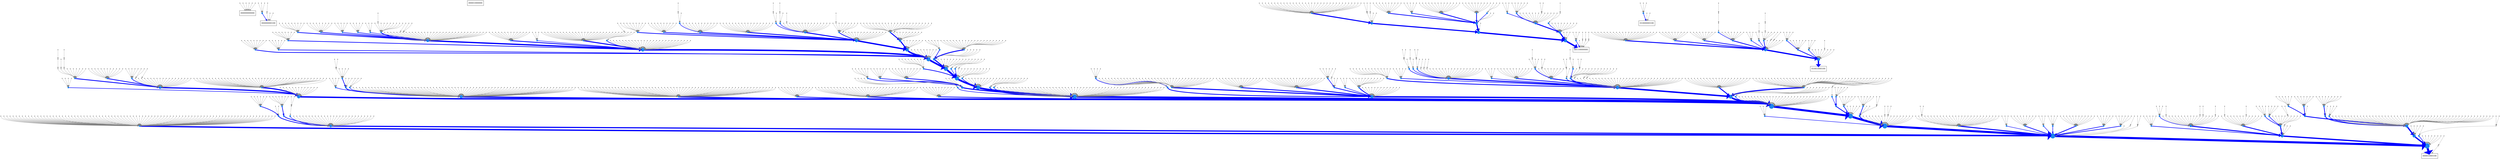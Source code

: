 digraph G {
layers="basins:edges:singles";
subgraph {
node[shape=box, style=unfilled, layer="basins"];
"00000000000" ;
node[shape=point, layer="edges", color=dodgerblue2, width=0.15, style=filled];
edge[color=blue];
node[layer="singles", color=gray25, width=0.05];
edge[color=gray50, len=1];
"00010000000" -> "00000000000";
"00010000100" -> "00000000000";
"00010100000" -> "00000000000";
"00011000000" -> "00000000000";
"00011000100" -> "00000000000";
"00011100000" -> "00000000000";
}
subgraph {
node[shape=box, style=unfilled, layer="basins"];
"00000000100" ;
node[shape=point, layer="edges", color=dodgerblue2, width=0.15, style=filled];
edge[color=blue];
"00000000100" [width=0.146482];
"00000100100" -> "00000000100" [penwidth=2.77259];
node[layer="singles", color=gray25, width=0.05];
edge[color=gray50, len=1];
"00000100000" -> "00000000100";
"00010010000" -> "00000100000";
"00010010100" -> "00000100100";
"00010100100" -> "00000000100";
"00010110000" -> "00000100100";
"00010110100" -> "00000100100";
"00011100100" -> "00000000100";
}
subgraph {
node[shape=box, style=unfilled, layer="basins"];
"00001000000" ;
node[shape=point, layer="edges", color=dodgerblue2, width=0.15, style=filled];
edge[color=blue];
node[layer="singles", color=gray25, width=0.05];
edge[color=gray50, len=1];
}
subgraph {
node[shape=box, style=unfilled, layer="basins"];
"00001000100" ;
node[shape=point, layer="edges", color=dodgerblue2, width=0.15, style=filled];
edge[color=blue];
"00000110010" [width=0.153506];
"00000000001" -> "00000110010" [penwidth=3.89182];
"00000111011" [width=0.320268];
"00000001001" -> "00000111011" [penwidth=3.21888];
"00000011011" [width=0.303592];
"00000001011" -> "00000011011" [penwidth=3.21888];
"00001110100" [width=0.490928];
"00000010001" -> "00001110100" [penwidth=9.02172];
"00000110011" [width=0.477286];
"00000010011" -> "00000110011" [penwidth=8.37931];
"00001110100" [width=0.490928];
"00000010101" -> "00001110100" [penwidth=7.86365];
"00000110101" [width=0.480425];
"00000010111" -> "00000110101" [penwidth=2.77259];
"00000110011" [width=0.477286];
"00000011001" -> "00000110011" [penwidth=5.1299];
"00000110011" [width=0.477286];
"00000011011" -> "00000110011" [penwidth=9.10775];
"00000110110" [width=0.146482];
"00000100001" -> "00000110110" [penwidth=4.15888];
"00000110100" [width=0.290447];
"00000100101" -> "00000110100" [penwidth=3.58352];
"00001100100" [width=0.498242];
"00000110000" -> "00001100100" [penwidth=9.04358];
"00001110100" [width=0.490928];
"00000110001" -> "00001110100" [penwidth=6.86797];
"00000010101" [width=0.262122];
"00000110010" -> "00000010101" [penwidth=4.60517];
"00000110111" [width=0.478519];
"00000110011" -> "00000110111" [penwidth=14.3186];
"00001100100" [width=0.498242];
"00000110100" -> "00001100100" [penwidth=8.71342];
"00001110100" [width=0.490928];
"00000110101" -> "00001110100" [penwidth=14.4128];
"00000010101" [width=0.262122];
"00000110110" -> "00000010101" [penwidth=4.39445];
"00000110101" [width=0.480425];
"00000110111" -> "00000110101" [penwidth=14.3556];
"00000110011" [width=0.477286];
"00000111011" -> "00000110011" [penwidth=9.60804];
"00001110100" [width=0.490928];
"00001010001" -> "00001110100" [penwidth=2.77259];
"00001110100" [width=0.490928];
"00001010101" -> "00001110100" [penwidth=4.60517];
"00001000100" [width=0.498356];
"00001100100" -> "00001000100" [penwidth=14.9473];
"00001110100" [width=0.490928];
"00001100101" -> "00001110100" [penwidth=2.77259];
"00001100100" [width=0.498242];
"00001110000" -> "00001100100" [penwidth=3.21888];
"00001110100" [width=0.490928];
"00001110001" -> "00001110100" [penwidth=3.21888];
"00001100100" [width=0.498242];
"00001110100" -> "00001100100" [penwidth=14.7278];
"00001110100" [width=0.490928];
"00001110101" -> "00001110100" [penwidth=5.1299];
"00000110000" [width=0.301453];
"00010010001" -> "00000110000" [penwidth=8.93182];
"00000110011" [width=0.477286];
"00010010011" -> "00000110011" [penwidth=7.1107];
"00000110100" [width=0.290447];
"00010010101" -> "00000110100" [penwidth=6.66441];
"00000110011" [width=0.477286];
"00010011001" -> "00000110011" [penwidth=5.1299];
"00000110011" [width=0.477286];
"00010011011" -> "00000110011" [penwidth=12.6162];
"00000110100" [width=0.290447];
"00010110001" -> "00000110100" [penwidth=5.66643];
"00000110011" [width=0.477286];
"00010110011" -> "00000110011" [penwidth=9.65663];
"00000110100" [width=0.290447];
"00010110101" -> "00000110100" [penwidth=6.08904];
"00000110101" [width=0.480425];
"00010110111" -> "00000110101" [penwidth=5.1299];
"00000110011" [width=0.477286];
"00010111011" -> "00000110011" [penwidth=10.9021];
"00001110100" [width=0.490928];
"00011010101" -> "00001110100" [penwidth=3.89182];
"00001110100" [width=0.490928];
"00011110101" -> "00001110100" [penwidth=3.89182];
"00110110010" [width=0.188881];
"00110000001" -> "00110110010" [penwidth=3.89182];
"00110111011" [width=0.170997];
"00110001001" -> "00110111011" [penwidth=3.21888];
"00010011011" [width=0.42054];
"00110001011" -> "00010011011" [penwidth=3.21888];
"00010110011" [width=0.321888];
"00110010011" -> "00010110011" [penwidth=6.93147];
"00010110011" [width=0.321888];
"00110011011" -> "00010110011" [penwidth=5.66643];
"00110110010" [width=0.188881];
"00110100001" -> "00110110010" [penwidth=4.15888];
"00010010001" [width=0.297727];
"00110110010" -> "00010010001" [penwidth=5.66643];
"00010110011" [width=0.321888];
"00110110011" -> "00010110011" [penwidth=6.08904];
"00010110101" [width=0.202968];
"00110110111" -> "00010110101" [penwidth=3.21888];
"00010110011" [width=0.321888];
"00110111011" -> "00010110011" [penwidth=5.1299];
"01000001011" [width=0.16566];
"01000001000" -> "01000001011" [penwidth=4.15888];
"01000111011" [width=0.270696];
"01000001001" -> "01000111011" [penwidth=5.54518];
"00000011011" [width=0.303592];
"01000001011" -> "00000011011" [penwidth=4.96981];
"00000110011" [width=0.477286];
"01000010011" -> "00000110011" [penwidth=2.77259];
"01000111011" [width=0.270696];
"01000011001" -> "01000111011" [penwidth=5.1299];
"00000111011" [width=0.320268];
"01000011011" -> "00000111011" [penwidth=7.61332];
"01000111011" [width=0.270696];
"01000101001" -> "01000111011" [penwidth=3.58352];
"01000111111" [width=0.15986];
"01000101101" -> "01000111111" [penwidth=2.77259];
"00000110111" [width=0.478519];
"01000110011" -> "00000110111" [penwidth=3.89182];
"01000111111" [width=0.15986];
"01000111001" -> "01000111111" [penwidth=3.58352];
"00000011011" [width=0.303592];
"01000111010" -> "00000011011" [penwidth=2.77259];
"00000111011" [width=0.320268];
"01000111011" -> "00000111011" [penwidth=8.12089];
"00000010101" [width=0.262122];
"01000111110" -> "00000010101" [penwidth=2.77259];
"00000110111" [width=0.478519];
"01000111111" -> "00000110111" [penwidth=4.79579];
"01110001000" [width=0.403942];
"01100000000" -> "01110001000" [penwidth=4.60517];
"01110111010" [width=0.226746];
"01100000001" -> "01110111010" [penwidth=3.89182];
"01110000100" [width=0.391849];
"01100000100" -> "01110000100" [penwidth=4.60517];
"01110001011" [width=0.406538];
"01100001000" -> "01110001011" [penwidth=3.58352];
"01110111011" [width=0.337927];
"01100001001" -> "01110111011" [penwidth=5.4161];
"00010011011" [width=0.42054];
"01100001011" -> "00010011011" [penwidth=4.39445];
"01110111110" [width=0.16566];
"01100100001" -> "01110111110" [penwidth=4.60517];
"01110000100" [width=0.391849];
"01100100100" -> "01110000100" [penwidth=3.89182];
"01110110100" [width=0.313365];
"01100100101" -> "01110110100" [penwidth=4.60517];
"01110111011" [width=0.337927];
"01100101001" -> "01110111011" [penwidth=3.58352];
"01111100100" [width=0.344699];
"01100110000" -> "01111100100" [penwidth=4.39445];
"01111110100" [width=0.296956];
"01100110001" -> "01111110100" [penwidth=4.60517];
"00010010101" [width=0.222147];
"01100110010" -> "00010010101" [penwidth=2.77259];
"00010110111" [width=0.170997];
"01100110011" -> "00010110111" [penwidth=3.89182];
"01111100100" [width=0.344699];
"01100110100" -> "01111100100" [penwidth=5.4161];
"01111110100" [width=0.296956];
"01100110101" -> "01111110100" [penwidth=4.60517];
"01110111111" [width=0.15986];
"01100111001" -> "01110111111" [penwidth=3.58352];
"00010011011" [width=0.42054];
"01100111010" -> "00010011011" [penwidth=2.77259];
"00010111011" [width=0.363403];
"01100111011" -> "00010111011" [penwidth=6.27099];
"01111000100" [width=0.237023];
"01101000100" -> "01111000100" [penwidth=3.58352];
"01111000100" [width=0.237023];
"01101100100" -> "01111000100" [penwidth=6.27099];
"01111110100" [width=0.296956];
"01101100101" -> "01111110100" [penwidth=3.58352];
"01111100100" [width=0.344699];
"01101110000" -> "01111100100" [penwidth=2.77259];
"01111100100" [width=0.344699];
"01101110100" -> "01111100100" [penwidth=6.66441];
"01111110100" [width=0.296956];
"01101110101" -> "01111110100" [penwidth=3.58352];
"01110001000" [width=0.403942];
"01110000000" -> "01110001000" [penwidth=11.9929];
"01110111010" [width=0.226746];
"01110000001" -> "01110111010" [penwidth=3.89182];
"01110000000" [width=0.399763];
"01110000100" -> "01110000000" [penwidth=11.7555];
"01110001011" [width=0.406538];
"01110001000" -> "01110001011" [penwidth=12.1182];
"01110111011" [width=0.337927];
"01110001001" -> "01110111011" [penwidth=7.32712];
"00010011011" [width=0.42054];
"01110001011" -> "00010011011" [penwidth=12.1961];
"01110001001" [width=0.244237];
"01110001100" -> "01110001001" [penwidth=3.21888];
"01110111011" [width=0.337927];
"01110001101" -> "01110111011" [penwidth=3.21888];
"01110110000" [width=0.238901];
"01110010001" -> "01110110000" [penwidth=6.27099];
"00010110011" [width=0.321888];
"01110010011" -> "00010110011" [penwidth=2.77259];
"01110110100" [width=0.313365];
"01110010101" -> "01110110100" [penwidth=4.79579];
"01110111011" [width=0.337927];
"01110011001" -> "01110111011" [penwidth=5.1299];
"00010111011" [width=0.363403];
"01110011011" -> "00010111011" [penwidth=7.61332];
"01110001000" [width=0.403942];
"01110100000" -> "01110001000" [penwidth=2.77259];
"01110111010" [width=0.226746];
"01110100001" -> "01110111010" [penwidth=4.96981];
"01110000100" [width=0.391849];
"01110100100" -> "01110000100" [penwidth=10.0739];
"01110110100" [width=0.313365];
"01110100101" -> "01110110100" [penwidth=5.66643];
"01110111011" [width=0.337927];
"01110101001" -> "01110111011" [penwidth=5.78074];
"01110111011" [width=0.337927];
"01110101101" -> "01110111011" [penwidth=3.21888];
"01110100100" [width=0.335797];
"01110110000" -> "01110100100" [penwidth=7.16704];
"01110110100" [width=0.313365];
"01110110001" -> "01110110100" [penwidth=5.88888];
"00010010001" [width=0.297727];
"01110110010" -> "00010010001" [penwidth=2.77259];
"00010110011" [width=0.321888];
"01110110011" -> "00010110011" [penwidth=5.1299];
"01110100100" [width=0.335797];
"01110110100" -> "01110100100" [penwidth=9.40096];
"01110110100" [width=0.313365];
"01110110101" -> "01110110100" [penwidth=6.51619];
"00010110101" [width=0.202968];
"01110110111" -> "00010110101" [penwidth=3.21888];
"01110101001" [width=0.192691];
"01110111000" -> "01110101001" [penwidth=3.58352];
"01110111011" [width=0.337927];
"01110111001" -> "01110111011" [penwidth=5.54518];
"00010011011" [width=0.42054];
"01110111010" -> "00010011011" [penwidth=6.80239];
"00010111011" [width=0.363403];
"01110111011" -> "00010111011" [penwidth=10.1378];
"01110110101" [width=0.217206];
"01110111101" -> "01110110101" [penwidth=2.77259];
"00010010001" [width=0.297727];
"01110111110" -> "00010010001" [penwidth=4.96981];
"00010110011" [width=0.321888];
"01110111111" -> "00010110011" [penwidth=4.79579];
"01110000000" [width=0.399763];
"01111000100" -> "01110000000" [penwidth=7.1107];
"01110001001" [width=0.244237];
"01111001000" -> "01110001001" [penwidth=2.77259];
"01110001001" [width=0.244237];
"01111001100" -> "01110001001" [penwidth=3.21888];
"01111110100" [width=0.296956];
"01111010101" -> "01111110100" [penwidth=2.77259];
"01110001000" [width=0.403942];
"01111100000" -> "01110001000" [penwidth=2.77259];
"01110000100" [width=0.391849];
"01111100100" -> "01110000100" [penwidth=10.341];
"01110110100" [width=0.313365];
"01111100101" -> "01110110100" [penwidth=4.39445];
"01110111001" [width=0.184839];
"01111101101" -> "01110111001" [penwidth=2.77259];
"01111100100" [width=0.344699];
"01111110000" -> "01111100100" [penwidth=3.58352];
"01111100100" [width=0.344699];
"01111110100" -> "01111100100" [penwidth=8.90869];
"01111110100" [width=0.296956];
"01111110101" -> "01111110100" [penwidth=4.96981];
"01110100101" [width=0.188881];
"01111111100" -> "01110100101" [penwidth=2.77259];
"01110110101" [width=0.217206];
"01111111101" -> "01110110101" [penwidth=2.77259];
node[layer="singles", color=gray25, width=0.05];
edge[color=gray50, len=1];
"00000000010" -> "00000010011";
"00000000011" -> "00000010011";
"00000000101" -> "00000110100";
"00000000110" -> "00000010001";
"00000000111" -> "00000010011";
"00000001000" -> "00000001011";
"00000001010" -> "00000011011";
"00000001100" -> "00000000001";
"00000001101" -> "00000110011";
"00000001110" -> "00000010011";
"00000001111" -> "00000010011";
"00000010000" -> "00001100100";
"00000010010" -> "00000010001";
"00000010100" -> "00001100100";
"00000010110" -> "00000010101";
"00000011000" -> "00000100001";
"00000011010" -> "00000010011";
"00000011100" -> "00000100101";
"00000011101" -> "00000110101";
"00000011110" -> "00000010001";
"00000011111" -> "00000110011";
"00000100010" -> "00000010011";
"00000100011" -> "00000010011";
"00000100110" -> "00000010101";
"00000100111" -> "00000010111";
"00000101000" -> "00000001011";
"00000101001" -> "00000111011";
"00000101010" -> "00000011011";
"00000101011" -> "00000011011";
"00000101100" -> "00000000101";
"00000101101" -> "00000110111";
"00000101110" -> "00000010011";
"00000101111" -> "00000010011";
"00000111000" -> "00000100101";
"00000111001" -> "00000110111";
"00000111010" -> "00000010011";
"00000111100" -> "00000100101";
"00000111101" -> "00000110101";
"00000111110" -> "00000010101";
"00000111111" -> "00000110111";
"00001000001" -> "00001110000";
"00001000010" -> "00000010001";
"00001000011" -> "00000010011";
"00001000101" -> "00001110100";
"00001000110" -> "00000010001";
"00001000111" -> "00000010001";
"00001001000" -> "00000001001";
"00001001001" -> "00000111011";
"00001001010" -> "00000011011";
"00001001011" -> "00000011011";
"00001001100" -> "00000000001";
"00001001101" -> "00000110001";
"00001001110" -> "00000010001";
"00001001111" -> "00000010011";
"00001010000" -> "00001100100";
"00001010010" -> "00001010001";
"00001010011" -> "00001110001";
"00001010100" -> "00001100100";
"00001010110" -> "00001010101";
"00001010111" -> "00001110101";
"00001011000" -> "00001100001";
"00001011001" -> "00001110001";
"00001011010" -> "00000010001";
"00001011011" -> "00000110011";
"00001011100" -> "00001100101";
"00001011101" -> "00001110101";
"00001011110" -> "00000010001";
"00001011111" -> "00000110001";
"00001100000" -> "00001000100";
"00001100001" -> "00001110100";
"00001100010" -> "00000010001";
"00001100011" -> "00000010011";
"00001100110" -> "00000010101";
"00001100111" -> "00000010101";
"00001101000" -> "00000001001";
"00001101001" -> "00000111011";
"00001101010" -> "00000011011";
"00001101011" -> "00000011011";
"00001101100" -> "00000000101";
"00001101101" -> "00000110101";
"00001101110" -> "00000010001";
"00001101111" -> "00000010011";
"00001110010" -> "00001010101";
"00001110011" -> "00001110101";
"00001110110" -> "00001010101";
"00001110111" -> "00001110101";
"00001111000" -> "00001100101";
"00001111001" -> "00001110101";
"00001111010" -> "00000010001";
"00001111011" -> "00000110011";
"00001111100" -> "00001100101";
"00001111101" -> "00001110101";
"00001111110" -> "00000010101";
"00001111111" -> "00000110101";
"00010000001" -> "00000110010";
"00010000010" -> "00000010011";
"00010000011" -> "00000010011";
"00010000101" -> "00000110000";
"00010000110" -> "00000010001";
"00010000111" -> "00000010011";
"00010001000" -> "00000001011";
"00010001001" -> "00000111011";
"00010001010" -> "00000011011";
"00010001011" -> "00000011011";
"00010001100" -> "00000000001";
"00010001101" -> "00000110011";
"00010001110" -> "00000010011";
"00010001111" -> "00000010011";
"00010010010" -> "00000010001";
"00010010110" -> "00000010001";
"00010010111" -> "00000110001";
"00010011000" -> "00000100001";
"00010011010" -> "00000010011";
"00010011100" -> "00000100001";
"00010011101" -> "00000110001";
"00010011110" -> "00000010001";
"00010011111" -> "00000110011";
"00010100001" -> "00000110010";
"00010100010" -> "00000010011";
"00010100011" -> "00000010011";
"00010100101" -> "00000110100";
"00010100110" -> "00000010001";
"00010100111" -> "00000010011";
"00010101000" -> "00000001011";
"00010101001" -> "00000111011";
"00010101010" -> "00000011011";
"00010101011" -> "00000011011";
"00010101100" -> "00000000001";
"00010101101" -> "00000110011";
"00010101110" -> "00000010011";
"00010101111" -> "00000010011";
"00010110010" -> "00000010001";
"00010110110" -> "00000010101";
"00010111000" -> "00000100001";
"00010111001" -> "00000110011";
"00010111010" -> "00000010011";
"00010111100" -> "00000100101";
"00010111101" -> "00000110101";
"00010111110" -> "00000010001";
"00010111111" -> "00000110011";
"00011000001" -> "00000110000";
"00011000010" -> "00000010001";
"00011000011" -> "00000010011";
"00011000101" -> "00000110000";
"00011000110" -> "00000010001";
"00011000111" -> "00000010001";
"00011001000" -> "00000001001";
"00011001001" -> "00000111011";
"00011001010" -> "00000011011";
"00011001011" -> "00000011011";
"00011001100" -> "00000000001";
"00011001101" -> "00000110001";
"00011001110" -> "00000010001";
"00011001111" -> "00000010011";
"00011010000" -> "00001100000";
"00011010001" -> "00001110000";
"00011010010" -> "00000010001";
"00011010011" -> "00000110001";
"00011010100" -> "00001100100";
"00011010110" -> "00000010001";
"00011010111" -> "00000110001";
"00011011000" -> "00000100001";
"00011011001" -> "00000110001";
"00011011010" -> "00000010001";
"00011011011" -> "00000110011";
"00011011100" -> "00000100001";
"00011011101" -> "00000110001";
"00011011110" -> "00000010001";
"00011011111" -> "00000110001";
"00011100001" -> "00000110000";
"00011100010" -> "00000010001";
"00011100011" -> "00000010011";
"00011100101" -> "00000110100";
"00011100110" -> "00000010001";
"00011100111" -> "00000010001";
"00011101000" -> "00000001001";
"00011101001" -> "00000111011";
"00011101010" -> "00000011011";
"00011101011" -> "00000011011";
"00011101100" -> "00000000001";
"00011101101" -> "00000110001";
"00011101110" -> "00000010001";
"00011101111" -> "00000010011";
"00011110000" -> "00001100100";
"00011110001" -> "00001110100";
"00011110010" -> "00000010001";
"00011110011" -> "00000110001";
"00011110100" -> "00001100100";
"00011110110" -> "00000010101";
"00011110111" -> "00000110101";
"00011111000" -> "00000100001";
"00011111001" -> "00000110001";
"00011111010" -> "00000010001";
"00011111011" -> "00000110011";
"00011111100" -> "00000100101";
"00011111101" -> "00000110101";
"00011111110" -> "00000010001";
"00011111111" -> "00000110001";
"00100000001" -> "00110110010";
"00100000010" -> "00010010011";
"00100000011" -> "00010010011";
"00100000110" -> "00010010001";
"00100000111" -> "00010010011";
"00100001000" -> "00110001011";
"00100001001" -> "00110111011";
"00100001010" -> "00010011011";
"00100001011" -> "00010011011";
"00100001100" -> "00110000001";
"00100001101" -> "00110110011";
"00100001110" -> "00010010011";
"00100001111" -> "00010010011";
"00100010010" -> "00010010001";
"00100010011" -> "00010110011";
"00100010110" -> "00010010101";
"00100010111" -> "00010110101";
"00100011000" -> "00110100001";
"00100011001" -> "00110110011";
"00100011010" -> "00010010011";
"00100011011" -> "00010110011";
"00100011110" -> "00010010001";
"00100011111" -> "00010110011";
"00100100001" -> "00110110110";
"00100100010" -> "00010010011";
"00100100011" -> "00010010011";
"00100100110" -> "00010010101";
"00100100111" -> "00010010111";
"00100101000" -> "00110001011";
"00100101001" -> "00110111011";
"00100101010" -> "00010011011";
"00100101011" -> "00010011011";
"00100101101" -> "00110110111";
"00100101110" -> "00010010011";
"00100101111" -> "00010010011";
"00100110010" -> "00010010101";
"00100110011" -> "00010110111";
"00100110110" -> "00010010101";
"00100110111" -> "00010110101";
"00100111001" -> "00110110111";
"00100111010" -> "00010010011";
"00100111011" -> "00010110011";
"00100111110" -> "00010010101";
"00100111111" -> "00010110111";
"00101000010" -> "00010010001";
"00101000011" -> "00010010011";
"00101000110" -> "00010010001";
"00101000111" -> "00010010001";
"00101001000" -> "00110001001";
"00101001001" -> "00110111011";
"00101001010" -> "00010011011";
"00101001011" -> "00010011011";
"00101001100" -> "00110000001";
"00101001110" -> "00010010001";
"00101001111" -> "00010010011";
"00101010010" -> "00011010001";
"00101010011" -> "00011110001";
"00101010110" -> "00011010101";
"00101010111" -> "00011110101";
"00101011010" -> "00010010001";
"00101011011" -> "00010110011";
"00101011110" -> "00010010001";
"00101011111" -> "00010110001";
"00101100010" -> "00010010001";
"00101100011" -> "00010010011";
"00101100110" -> "00010010101";
"00101100111" -> "00010010101";
"00101101000" -> "00110001001";
"00101101001" -> "00110111011";
"00101101010" -> "00010011011";
"00101101011" -> "00010011011";
"00101101110" -> "00010010001";
"00101101111" -> "00010010011";
"00101110010" -> "00011010101";
"00101110011" -> "00011110101";
"00101110110" -> "00011010101";
"00101110111" -> "00011110101";
"00101111010" -> "00010010001";
"00101111011" -> "00010110011";
"00101111110" -> "00010010101";
"00101111111" -> "00010110101";
"00110000010" -> "00010010011";
"00110000011" -> "00010010011";
"00110000110" -> "00010010001";
"00110000111" -> "00010010011";
"00110001000" -> "00110001011";
"00110001010" -> "00010011011";
"00110001100" -> "00110000001";
"00110001101" -> "00110110011";
"00110001110" -> "00010010011";
"00110001111" -> "00010010011";
"00110010010" -> "00010010001";
"00110010110" -> "00010010001";
"00110010111" -> "00010110001";
"00110011000" -> "00110100001";
"00110011001" -> "00110110011";
"00110011010" -> "00010010011";
"00110011100" -> "00110100001";
"00110011110" -> "00010010001";
"00110011111" -> "00010110011";
"00110100010" -> "00010010011";
"00110100011" -> "00010010011";
"00110100110" -> "00010010001";
"00110100111" -> "00010010011";
"00110101000" -> "00110001011";
"00110101001" -> "00110111011";
"00110101010" -> "00010011011";
"00110101011" -> "00010011011";
"00110101100" -> "00110000001";
"00110101101" -> "00110110011";
"00110101110" -> "00010010011";
"00110101111" -> "00010010011";
"00110110110" -> "00010010101";
"00110111000" -> "00110100001";
"00110111001" -> "00110110011";
"00110111010" -> "00010010011";
"00110111110" -> "00010010001";
"00110111111" -> "00010110011";
"00111000010" -> "00010010001";
"00111000011" -> "00010010011";
"00111000110" -> "00010010001";
"00111000111" -> "00010010001";
"00111001000" -> "00110001001";
"00111001001" -> "00110111011";
"00111001010" -> "00010011011";
"00111001011" -> "00010011011";
"00111001100" -> "00110000001";
"00111001110" -> "00010010001";
"00111001111" -> "00010010011";
"00111010010" -> "00010010001";
"00111010011" -> "00010110001";
"00111010110" -> "00010010001";
"00111010111" -> "00010110001";
"00111011000" -> "00110100001";
"00111011010" -> "00010010001";
"00111011011" -> "00010110011";
"00111011100" -> "00110100001";
"00111011110" -> "00010010001";
"00111011111" -> "00010110001";
"00111100010" -> "00010010001";
"00111100011" -> "00010010011";
"00111100110" -> "00010010001";
"00111100111" -> "00010010001";
"00111101000" -> "00110001001";
"00111101001" -> "00110111011";
"00111101010" -> "00010011011";
"00111101011" -> "00010011011";
"00111101100" -> "00110000001";
"00111101110" -> "00010010001";
"00111101111" -> "00010010011";
"00111110010" -> "00010010001";
"00111110011" -> "00010110001";
"00111110110" -> "00010010101";
"00111110111" -> "00010110101";
"00111111000" -> "00110100001";
"00111111010" -> "00010010001";
"00111111011" -> "00010110011";
"00111111110" -> "00010010001";
"00111111111" -> "00010110001";
"01000000000" -> "01000001000";
"01000000001" -> "01000111010";
"01000000010" -> "00000011011";
"01000000011" -> "00000011011";
"01000000110" -> "00000010001";
"01000000111" -> "00000010011";
"01000001010" -> "00000011011";
"01000001100" -> "01000001001";
"01000001101" -> "01000111011";
"01000001110" -> "00000011011";
"01000001111" -> "00000011011";
"01000010010" -> "00000010001";
"01000010110" -> "00000010101";
"01000010111" -> "00000110101";
"01000011000" -> "01000101001";
"01000011010" -> "00000011011";
"01000011110" -> "00000010001";
"01000011111" -> "00000110011";
"01000100000" -> "01000001100";
"01000100001" -> "01000111110";
"01000100010" -> "00000011011";
"01000100011" -> "00000011011";
"01000100110" -> "00000010101";
"01000100111" -> "00000010111";
"01000101000" -> "01000001011";
"01000101010" -> "00000011011";
"01000101011" -> "00000011011";
"01000101100" -> "01000001101";
"01000101110" -> "00000011011";
"01000101111" -> "00000011011";
"01000110010" -> "00000010101";
"01000110110" -> "00000010101";
"01000110111" -> "00000110101";
"01000111000" -> "01000101101";
"01001000000" -> "01001001000";
"01001000010" -> "00000011001";
"01001000011" -> "00000011011";
"01001000110" -> "00000010001";
"01001000111" -> "00000010001";
"01001001000" -> "01000001001";
"01001001001" -> "01000111011";
"01001001010" -> "00000011011";
"01001001011" -> "00000011011";
"01001001100" -> "01000001001";
"01001001101" -> "01000111001";
"01001001110" -> "00000011001";
"01001001111" -> "00000011011";
"01001010010" -> "00001010001";
"01001010011" -> "00001110001";
"01001010110" -> "00001010101";
"01001010111" -> "00001110101";
"01001011000" -> "01001101001";
"01001011010" -> "00000011001";
"01001011011" -> "00000111011";
"01001011110" -> "00000010001";
"01001011111" -> "00000110001";
"01001100000" -> "01001001100";
"01001100010" -> "00000011001";
"01001100011" -> "00000011011";
"01001100110" -> "00000010101";
"01001100111" -> "00000010101";
"01001101000" -> "01000001001";
"01001101001" -> "01000111011";
"01001101010" -> "00000011011";
"01001101011" -> "00000011011";
"01001101100" -> "01000001101";
"01001101110" -> "00000011001";
"01001101111" -> "00000011011";
"01001110010" -> "00001010101";
"01001110011" -> "00001110101";
"01001110110" -> "00001010101";
"01001110111" -> "00001110101";
"01001111010" -> "00000011001";
"01001111011" -> "00000111011";
"01001111110" -> "00000010101";
"01001111111" -> "00000110101";
"01010000000" -> "01000001000";
"01010000001" -> "01000111010";
"01010000010" -> "00000011011";
"01010000011" -> "00000011011";
"01010000100" -> "01000000000";
"01010000110" -> "00000010001";
"01010000111" -> "00000010011";
"01010001000" -> "01000001011";
"01010001001" -> "01000111011";
"01010001010" -> "00000011011";
"01010001011" -> "00000011011";
"01010001100" -> "01000001001";
"01010001101" -> "01000111011";
"01010001110" -> "00000011011";
"01010001111" -> "00000011011";
"01010010000" -> "01000100000";
"01010010010" -> "00000010001";
"01010010011" -> "00000110011";
"01010010110" -> "00000010001";
"01010010111" -> "00000110001";
"01010011000" -> "01000101001";
"01010011001" -> "01000111011";
"01010011010" -> "00000011011";
"01010011011" -> "00000111011";
"01010011100" -> "01000100001";
"01010011110" -> "00000010001";
"01010011111" -> "00000110011";
"01010100000" -> "01000001000";
"01010100001" -> "01000111010";
"01010100010" -> "00000011011";
"01010100011" -> "00000011011";
"01010100110" -> "00000010001";
"01010100111" -> "00000010011";
"01010101000" -> "01000001011";
"01010101001" -> "01000111011";
"01010101010" -> "00000011011";
"01010101011" -> "00000011011";
"01010101100" -> "01000001001";
"01010101101" -> "01000111011";
"01010101110" -> "00000011011";
"01010101111" -> "00000011011";
"01010110010" -> "00000010001";
"01010110011" -> "00000110011";
"01010110110" -> "00000010101";
"01010110111" -> "00000110101";
"01010111000" -> "01000101001";
"01010111001" -> "01000111011";
"01010111010" -> "00000011011";
"01010111011" -> "00000111011";
"01010111110" -> "00000010001";
"01010111111" -> "00000110011";
"01011000000" -> "01000001000";
"01011000001" -> "01000111000";
"01011000010" -> "00000011001";
"01011000011" -> "00000011011";
"01011000100" -> "01000000000";
"01011000110" -> "00000010001";
"01011000111" -> "00000010001";
"01011001000" -> "01000001001";
"01011001001" -> "01000111011";
"01011001010" -> "00000011011";
"01011001011" -> "00000011011";
"01011001100" -> "01000001001";
"01011001101" -> "01000111001";
"01011001110" -> "00000011001";
"01011001111" -> "00000011011";
"01011010000" -> "01001100000";
"01011010010" -> "00000010001";
"01011010011" -> "00000110001";
"01011010110" -> "00000010001";
"01011010111" -> "00000110001";
"01011011000" -> "01000101001";
"01011011001" -> "01000111001";
"01011011010" -> "00000011001";
"01011011011" -> "00000111011";
"01011011100" -> "01000100001";
"01011011110" -> "00000010001";
"01011011111" -> "00000110001";
"01011100000" -> "01000001000";
"01011100001" -> "01000111000";
"01011100010" -> "00000011001";
"01011100011" -> "00000011011";
"01011100110" -> "00000010001";
"01011100111" -> "00000010001";
"01011101000" -> "01000001001";
"01011101001" -> "01000111011";
"01011101010" -> "00000011011";
"01011101011" -> "00000011011";
"01011101100" -> "01000001001";
"01011101101" -> "01000111001";
"01011101110" -> "00000011001";
"01011101111" -> "00000011011";
"01011110010" -> "00000010001";
"01011110011" -> "00000110001";
"01011110110" -> "00000010101";
"01011110111" -> "00000110101";
"01011111000" -> "01000101001";
"01011111001" -> "01000111001";
"01011111010" -> "00000011001";
"01011111011" -> "00000111011";
"01011111110" -> "00000010001";
"01011111111" -> "00000110001";
"01100000010" -> "00010011011";
"01100000011" -> "00010011011";
"01100000101" -> "01110110100";
"01100000110" -> "00010010001";
"01100000111" -> "00010010011";
"01100001010" -> "00010011011";
"01100001100" -> "01110001001";
"01100001101" -> "01110111011";
"01100001110" -> "00010011011";
"01100001111" -> "00010011011";
"01100010000" -> "01111100100";
"01100010001" -> "01111110100";
"01100010010" -> "00010010001";
"01100010011" -> "00010110011";
"01100010100" -> "01111100100";
"01100010101" -> "01111110100";
"01100010110" -> "00010010101";
"01100010111" -> "00010110101";
"01100011000" -> "01110101001";
"01100011001" -> "01110111011";
"01100011010" -> "00010011011";
"01100011011" -> "00010111011";
"01100011100" -> "01110100101";
"01100011101" -> "01110110101";
"01100011110" -> "00010010001";
"01100011111" -> "00010110011";
"01100100000" -> "01110001100";
"01100100010" -> "00010011011";
"01100100011" -> "00010011011";
"01100100110" -> "00010010101";
"01100100111" -> "00010010111";
"01100101000" -> "01110001011";
"01100101010" -> "00010011011";
"01100101011" -> "00010011011";
"01100101100" -> "01110001101";
"01100101101" -> "01110111111";
"01100101110" -> "00010011011";
"01100101111" -> "00010011011";
"01100110110" -> "00010010101";
"01100110111" -> "00010110101";
"01100111000" -> "01110101101";
"01100111100" -> "01110100101";
"01100111101" -> "01110110101";
"01100111110" -> "00010010101";
"01100111111" -> "00010110111";
"01101000000" -> "01111001000";
"01101000001" -> "01111111000";
"01101000010" -> "00010011001";
"01101000011" -> "00010011011";
"01101000101" -> "01111110100";
"01101000110" -> "00010010001";
"01101000111" -> "00010010001";
"01101001000" -> "01110001001";
"01101001001" -> "01110111011";
"01101001010" -> "00010011011";
"01101001011" -> "00010011011";
"01101001100" -> "01110001001";
"01101001101" -> "01110111001";
"01101001110" -> "00010011001";
"01101001111" -> "00010011011";
"01101010000" -> "01111100100";
"01101010001" -> "01111110100";
"01101010010" -> "00011010001";
"01101010011" -> "00011110001";
"01101010100" -> "01111100100";
"01101010101" -> "01111110100";
"01101010110" -> "00011010101";
"01101010111" -> "00011110101";
"01101011000" -> "01111101001";
"01101011001" -> "01111111001";
"01101011010" -> "00010011001";
"01101011011" -> "00010111011";
"01101011100" -> "01111100101";
"01101011101" -> "01111110101";
"01101011110" -> "00010010001";
"01101011111" -> "00010110001";
"01101100000" -> "01111001100";
"01101100001" -> "01111111100";
"01101100010" -> "00010011001";
"01101100011" -> "00010011011";
"01101100110" -> "00010010101";
"01101100111" -> "00010010101";
"01101101000" -> "01110001001";
"01101101001" -> "01110111011";
"01101101010" -> "00010011011";
"01101101011" -> "00010011011";
"01101101100" -> "01110001101";
"01101101101" -> "01110111101";
"01101101110" -> "00010011001";
"01101101111" -> "00010011011";
"01101110001" -> "01111110100";
"01101110010" -> "00011010101";
"01101110011" -> "00011110101";
"01101110110" -> "00011010101";
"01101110111" -> "00011110101";
"01101111000" -> "01111101101";
"01101111001" -> "01111111101";
"01101111010" -> "00010011001";
"01101111011" -> "00010111011";
"01101111100" -> "01111100101";
"01101111101" -> "01111110101";
"01101111110" -> "00010010101";
"01101111111" -> "00010110101";
"01110000010" -> "00010011011";
"01110000011" -> "00010011011";
"01110000101" -> "01110110000";
"01110000110" -> "00010010001";
"01110000111" -> "00010010011";
"01110001010" -> "00010011011";
"01110001110" -> "00010011011";
"01110001111" -> "00010011011";
"01110010000" -> "01110100000";
"01110010010" -> "00010010001";
"01110010100" -> "01110100100";
"01110010110" -> "00010010001";
"01110010111" -> "00010110001";
"01110011000" -> "01110101001";
"01110011010" -> "00010011011";
"01110011100" -> "01110100001";
"01110011101" -> "01110110001";
"01110011110" -> "00010010001";
"01110011111" -> "00010110011";
"01110100010" -> "00010011011";
"01110100011" -> "00010011011";
"01110100110" -> "00010010001";
"01110100111" -> "00010010011";
"01110101000" -> "01110001011";
"01110101010" -> "00010011011";
"01110101011" -> "00010011011";
"01110101100" -> "01110001001";
"01110101110" -> "00010011011";
"01110101111" -> "00010011011";
"01110110110" -> "00010010101";
"01110111100" -> "01110100101";
"01111000000" -> "01110001000";
"01111000001" -> "01110111000";
"01111000010" -> "00010011001";
"01111000011" -> "00010011011";
"01111000101" -> "01110110000";
"01111000110" -> "00010010001";
"01111000111" -> "00010010001";
"01111001001" -> "01110111011";
"01111001010" -> "00010011011";
"01111001011" -> "00010011011";
"01111001101" -> "01110111001";
"01111001110" -> "00010011001";
"01111001111" -> "00010011011";
"01111010000" -> "01111100000";
"01111010001" -> "01111110000";
"01111010010" -> "00010010001";
"01111010011" -> "00010110001";
"01111010100" -> "01111100100";
"01111010110" -> "00010010001";
"01111010111" -> "00010110001";
"01111011000" -> "01110101001";
"01111011001" -> "01110111001";
"01111011010" -> "00010011001";
"01111011011" -> "00010111011";
"01111011100" -> "01110100001";
"01111011101" -> "01110110001";
"01111011110" -> "00010010001";
"01111011111" -> "00010110001";
"01111100001" -> "01110111000";
"01111100010" -> "00010011001";
"01111100011" -> "00010011011";
"01111100110" -> "00010010001";
"01111100111" -> "00010010001";
"01111101000" -> "01110001001";
"01111101001" -> "01110111011";
"01111101010" -> "00010011011";
"01111101011" -> "00010011011";
"01111101100" -> "01110001001";
"01111101110" -> "00010011001";
"01111101111" -> "00010011011";
"01111110001" -> "01111110100";
"01111110010" -> "00010010001";
"01111110011" -> "00010110001";
"01111110110" -> "00010010101";
"01111110111" -> "00010110101";
"01111111000" -> "01110101001";
"01111111001" -> "01110111001";
"01111111010" -> "00010011001";
"01111111011" -> "00010111011";
"01111111110" -> "00010010001";
"01111111111" -> "00010110001";
"10000000000" -> "01100000000";
"10000000001" -> "01100110010";
"10000000010" -> "00000010011";
"10000000011" -> "00000010011";
"10000000100" -> "01100000100";
"10000000101" -> "01100110100";
"10000000110" -> "00000010001";
"10000000111" -> "00000010011";
"10000001000" -> "01100001011";
"10000001001" -> "01100111011";
"10000001010" -> "00000011011";
"10000001011" -> "00000011011";
"10000001100" -> "01100000001";
"10000001101" -> "01100110011";
"10000001110" -> "00000010011";
"10000001111" -> "00000010011";
"10000010000" -> "01101100100";
"10000010001" -> "01101110100";
"10000010010" -> "00000010001";
"10000010011" -> "00000110011";
"10000010100" -> "01101100100";
"10000010101" -> "01101110100";
"10000010110" -> "00000010101";
"10000010111" -> "00000110101";
"10000011000" -> "01100100001";
"10000011001" -> "01100110011";
"10000011010" -> "00000010011";
"10000011011" -> "00000110011";
"10000011100" -> "01100100101";
"10000011101" -> "01100110101";
"10000011110" -> "00000010001";
"10000011111" -> "00000110011";
"10000100000" -> "01100000100";
"10000100001" -> "01100110110";
"10000100010" -> "00000010011";
"10000100011" -> "00000010011";
"10000100100" -> "01100000100";
"10000100101" -> "01100110100";
"10000100110" -> "00000010101";
"10000100111" -> "00000010111";
"10000101000" -> "01100001011";
"10000101001" -> "01100111011";
"10000101010" -> "00000011011";
"10000101011" -> "00000011011";
"10000101100" -> "01100000101";
"10000101101" -> "01100110111";
"10000101110" -> "00000010011";
"10000101111" -> "00000010011";
"10000110000" -> "01101100100";
"10000110001" -> "01101110100";
"10000110010" -> "00000010101";
"10000110011" -> "00000110111";
"10000110100" -> "01101100100";
"10000110101" -> "01101110100";
"10000110110" -> "00000010101";
"10000110111" -> "00000110101";
"10000111000" -> "01100100101";
"10000111001" -> "01100110111";
"10000111010" -> "00000010011";
"10000111011" -> "00000110011";
"10000111100" -> "01100100101";
"10000111101" -> "01100110101";
"10000111110" -> "00000010101";
"10000111111" -> "00000110111";
"10001000000" -> "01101000000";
"10001000001" -> "01101110000";
"10001000010" -> "00000010001";
"10001000011" -> "00000010011";
"10001000100" -> "01101000100";
"10001000101" -> "01101110100";
"10001000110" -> "00000010001";
"10001000111" -> "00000010001";
"10001001000" -> "01100001001";
"10001001001" -> "01100111011";
"10001001010" -> "00000011011";
"10001001011" -> "00000011011";
"10001001100" -> "01100000001";
"10001001101" -> "01100110001";
"10001001110" -> "00000010001";
"10001001111" -> "00000010011";
"10001010000" -> "01101100100";
"10001010001" -> "01101110100";
"10001010010" -> "00001010001";
"10001010011" -> "00001110001";
"10001010100" -> "01101100100";
"10001010101" -> "01101110100";
"10001010110" -> "00001010101";
"10001010111" -> "00001110101";
"10001011000" -> "01101100001";
"10001011001" -> "01101110001";
"10001011010" -> "00000010001";
"10001011011" -> "00000110011";
"10001011100" -> "01101100101";
"10001011101" -> "01101110101";
"10001011110" -> "00000010001";
"10001011111" -> "00000110001";
"10001100000" -> "01101000100";
"10001100001" -> "01101110100";
"10001100010" -> "00000010001";
"10001100011" -> "00000010011";
"10001100100" -> "01101000100";
"10001100101" -> "01101110100";
"10001100110" -> "00000010101";
"10001100111" -> "00000010101";
"10001101000" -> "01100001001";
"10001101001" -> "01100111011";
"10001101010" -> "00000011011";
"10001101011" -> "00000011011";
"10001101100" -> "01100000101";
"10001101101" -> "01100110101";
"10001101110" -> "00000010001";
"10001101111" -> "00000010011";
"10001110000" -> "01101100100";
"10001110001" -> "01101110100";
"10001110010" -> "00001010101";
"10001110011" -> "00001110101";
"10001110100" -> "01101100100";
"10001110101" -> "01101110100";
"10001110110" -> "00001010101";
"10001110111" -> "00001110101";
"10001111000" -> "01101100101";
"10001111001" -> "01101110101";
"10001111010" -> "00000010001";
"10001111011" -> "00000110011";
"10001111100" -> "01101100101";
"10001111101" -> "01101110101";
"10001111110" -> "00000010101";
"10001111111" -> "00000110101";
"10010000000" -> "01100000000";
"10010000001" -> "01100110010";
"10010000010" -> "00000010011";
"10010000011" -> "00000010011";
"10010000100" -> "01100000000";
"10010000101" -> "01100110000";
"10010000110" -> "00000010001";
"10010000111" -> "00000010011";
"10010001000" -> "01100001011";
"10010001001" -> "01100111011";
"10010001010" -> "00000011011";
"10010001011" -> "00000011011";
"10010001100" -> "01100000001";
"10010001101" -> "01100110011";
"10010001110" -> "00000010011";
"10010001111" -> "00000010011";
"10010010000" -> "01100100000";
"10010010001" -> "01100110000";
"10010010010" -> "00000010001";
"10010010011" -> "00000110011";
"10010010100" -> "01100100100";
"10010010101" -> "01100110100";
"10010010110" -> "00000010001";
"10010010111" -> "00000110001";
"10010011000" -> "01100100001";
"10010011001" -> "01100110011";
"10010011010" -> "00000010011";
"10010011011" -> "00000110011";
"10010011100" -> "01100100001";
"10010011101" -> "01100110001";
"10010011110" -> "00000010001";
"10010011111" -> "00000110011";
"10010100000" -> "01100000000";
"10010100001" -> "01100110010";
"10010100010" -> "00000010011";
"10010100011" -> "00000010011";
"10010100100" -> "01100000100";
"10010100101" -> "01100110100";
"10010100110" -> "00000010001";
"10010100111" -> "00000010011";
"10010101000" -> "01100001011";
"10010101001" -> "01100111011";
"10010101010" -> "00000011011";
"10010101011" -> "00000011011";
"10010101100" -> "01100000001";
"10010101101" -> "01100110011";
"10010101110" -> "00000010011";
"10010101111" -> "00000010011";
"10010110000" -> "01100100100";
"10010110001" -> "01100110100";
"10010110010" -> "00000010001";
"10010110011" -> "00000110011";
"10010110100" -> "01100100100";
"10010110101" -> "01100110100";
"10010110110" -> "00000010101";
"10010110111" -> "00000110101";
"10010111000" -> "01100100001";
"10010111001" -> "01100110011";
"10010111010" -> "00000010011";
"10010111011" -> "00000110011";
"10010111100" -> "01100100101";
"10010111101" -> "01100110101";
"10010111110" -> "00000010001";
"10010111111" -> "00000110011";
"10011000000" -> "01100000000";
"10011000001" -> "01100110000";
"10011000010" -> "00000010001";
"10011000011" -> "00000010011";
"10011000100" -> "01100000000";
"10011000101" -> "01100110000";
"10011000110" -> "00000010001";
"10011000111" -> "00000010001";
"10011001000" -> "01100001001";
"10011001001" -> "01100111011";
"10011001010" -> "00000011011";
"10011001011" -> "00000011011";
"10011001100" -> "01100000001";
"10011001101" -> "01100110001";
"10011001110" -> "00000010001";
"10011001111" -> "00000010011";
"10011010000" -> "01101100000";
"10011010001" -> "01101110000";
"10011010010" -> "00000010001";
"10011010011" -> "00000110001";
"10011010100" -> "01101100100";
"10011010101" -> "01101110100";
"10011010110" -> "00000010001";
"10011010111" -> "00000110001";
"10011011000" -> "01100100001";
"10011011001" -> "01100110001";
"10011011010" -> "00000010001";
"10011011011" -> "00000110011";
"10011011100" -> "01100100001";
"10011011101" -> "01100110001";
"10011011110" -> "00000010001";
"10011011111" -> "00000110001";
"10011100000" -> "01100000000";
"10011100001" -> "01100110000";
"10011100010" -> "00000010001";
"10011100011" -> "00000010011";
"10011100100" -> "01100000100";
"10011100101" -> "01100110100";
"10011100110" -> "00000010001";
"10011100111" -> "00000010001";
"10011101000" -> "01100001001";
"10011101001" -> "01100111011";
"10011101010" -> "00000011011";
"10011101011" -> "00000011011";
"10011101100" -> "01100000001";
"10011101101" -> "01100110001";
"10011101110" -> "00000010001";
"10011101111" -> "00000010011";
"10011110000" -> "01101100100";
"10011110001" -> "01101110100";
"10011110010" -> "00000010001";
"10011110011" -> "00000110001";
"10011110100" -> "01101100100";
"10011110101" -> "01101110100";
"10011110110" -> "00000010101";
"10011110111" -> "00000110101";
"10011111000" -> "01100100001";
"10011111001" -> "01100110001";
"10011111010" -> "00000010001";
"10011111011" -> "00000110011";
"10011111100" -> "01100100101";
"10011111101" -> "01100110101";
"10011111110" -> "00000010001";
"10011111111" -> "00000110001";
"10100000000" -> "01110000000";
"10100000001" -> "01110110010";
"10100000010" -> "00110010011";
"10100000011" -> "00110010011";
"10100000100" -> "01110000100";
"10100000101" -> "01110110100";
"10100000111" -> "00110010011";
"10100001000" -> "01110001011";
"10100001001" -> "01110111011";
"10100001010" -> "00110011011";
"10100001011" -> "00110011011";
"10100001100" -> "01110000001";
"10100001101" -> "01110110011";
"10100001110" -> "00110010011";
"10100001111" -> "00110010011";
"10100010000" -> "01111100100";
"10100010001" -> "01111110100";
"10100010011" -> "00110110011";
"10100010100" -> "01111100100";
"10100010101" -> "01111110100";
"10100011000" -> "01110100001";
"10100011001" -> "01110110011";
"10100011010" -> "00110010011";
"10100011011" -> "00110110011";
"10100011100" -> "01110100101";
"10100011101" -> "01110110101";
"10100011111" -> "00110110011";
"10100100000" -> "01110000100";
"10100100001" -> "01110110110";
"10100100010" -> "00110010011";
"10100100011" -> "00110010011";
"10100100100" -> "01110000100";
"10100100101" -> "01110110100";
"10100100111" -> "00110010111";
"10100101000" -> "01110001011";
"10100101001" -> "01110111011";
"10100101010" -> "00110011011";
"10100101011" -> "00110011011";
"10100101100" -> "01110000101";
"10100101101" -> "01110110111";
"10100101110" -> "00110010011";
"10100101111" -> "00110010011";
"10100110000" -> "01111100100";
"10100110001" -> "01111110100";
"10100110011" -> "00110110111";
"10100110100" -> "01111100100";
"10100110101" -> "01111110100";
"10100111000" -> "01110100101";
"10100111001" -> "01110110111";
"10100111010" -> "00110010011";
"10100111011" -> "00110110011";
"10100111100" -> "01110100101";
"10100111101" -> "01110110101";
"10100111111" -> "00110110111";
"10101000000" -> "01111000000";
"10101000001" -> "01111110000";
"10101000011" -> "00110010011";
"10101000100" -> "01111000100";
"10101000101" -> "01111110100";
"10101001000" -> "01110001001";
"10101001001" -> "01110111011";
"10101001010" -> "00110011011";
"10101001011" -> "00110011011";
"10101001100" -> "01110000001";
"10101001101" -> "01110110001";
"10101001111" -> "00110010011";
"10101010000" -> "01111100100";
"10101010001" -> "01111110100";
"10101010100" -> "01111100100";
"10101010101" -> "01111110100";
"10101011000" -> "01111100001";
"10101011001" -> "01111110001";
"10101011011" -> "00110110011";
"10101011100" -> "01111100101";
"10101011101" -> "01111110101";
"10101100000" -> "01111000100";
"10101100001" -> "01111110100";
"10101100011" -> "00110010011";
"10101100100" -> "01111000100";
"10101100101" -> "01111110100";
"10101101000" -> "01110001001";
"10101101001" -> "01110111011";
"10101101010" -> "00110011011";
"10101101011" -> "00110011011";
"10101101100" -> "01110000101";
"10101101101" -> "01110110101";
"10101101111" -> "00110010011";
"10101110000" -> "01111100100";
"10101110001" -> "01111110100";
"10101110100" -> "01111100100";
"10101110101" -> "01111110100";
"10101111000" -> "01111100101";
"10101111001" -> "01111110101";
"10101111011" -> "00110110011";
"10101111100" -> "01111100101";
"10101111101" -> "01111110101";
"10110000000" -> "01110000000";
"10110000001" -> "01110110010";
"10110000010" -> "00110010011";
"10110000011" -> "00110010011";
"10110000100" -> "01110000000";
"10110000101" -> "01110110000";
"10110000111" -> "00110010011";
"10110001000" -> "01110001011";
"10110001001" -> "01110111011";
"10110001010" -> "00110011011";
"10110001011" -> "00110011011";
"10110001100" -> "01110000001";
"10110001101" -> "01110110011";
"10110001110" -> "00110010011";
"10110001111" -> "00110010011";
"10110010000" -> "01110100000";
"10110010001" -> "01110110000";
"10110010011" -> "00110110011";
"10110010100" -> "01110100100";
"10110010101" -> "01110110100";
"10110011000" -> "01110100001";
"10110011001" -> "01110110011";
"10110011010" -> "00110010011";
"10110011011" -> "00110110011";
"10110011100" -> "01110100001";
"10110011101" -> "01110110001";
"10110011111" -> "00110110011";
"10110100000" -> "01110000000";
"10110100001" -> "01110110010";
"10110100010" -> "00110010011";
"10110100011" -> "00110010011";
"10110100100" -> "01110000100";
"10110100101" -> "01110110100";
"10110100111" -> "00110010011";
"10110101000" -> "01110001011";
"10110101001" -> "01110111011";
"10110101010" -> "00110011011";
"10110101011" -> "00110011011";
"10110101100" -> "01110000001";
"10110101101" -> "01110110011";
"10110101110" -> "00110010011";
"10110101111" -> "00110010011";
"10110110000" -> "01110100100";
"10110110001" -> "01110110100";
"10110110011" -> "00110110011";
"10110110100" -> "01110100100";
"10110110101" -> "01110110100";
"10110111000" -> "01110100001";
"10110111001" -> "01110110011";
"10110111010" -> "00110010011";
"10110111011" -> "00110110011";
"10110111100" -> "01110100101";
"10110111101" -> "01110110101";
"10110111111" -> "00110110011";
"10111000000" -> "01110000000";
"10111000001" -> "01110110000";
"10111000011" -> "00110010011";
"10111000100" -> "01110000000";
"10111000101" -> "01110110000";
"10111001000" -> "01110001001";
"10111001001" -> "01110111011";
"10111001010" -> "00110011011";
"10111001011" -> "00110011011";
"10111001100" -> "01110000001";
"10111001101" -> "01110110001";
"10111001111" -> "00110010011";
"10111010000" -> "01111100000";
"10111010001" -> "01111110000";
"10111010100" -> "01111100100";
"10111010101" -> "01111110100";
"10111011000" -> "01110100001";
"10111011001" -> "01110110001";
"10111011011" -> "00110110011";
"10111011100" -> "01110100001";
"10111011101" -> "01110110001";
"10111100000" -> "01110000000";
"10111100001" -> "01110110000";
"10111100011" -> "00110010011";
"10111100100" -> "01110000100";
"10111100101" -> "01110110100";
"10111101000" -> "01110001001";
"10111101001" -> "01110111011";
"10111101010" -> "00110011011";
"10111101011" -> "00110011011";
"10111101100" -> "01110000001";
"10111101101" -> "01110110001";
"10111101111" -> "00110010011";
"10111110000" -> "01111100100";
"10111110001" -> "01111110100";
"10111110100" -> "01111100100";
"10111110101" -> "01111110100";
"10111111000" -> "01110100001";
"10111111001" -> "01110110001";
"10111111011" -> "00110110011";
"10111111100" -> "01110100101";
"10111111101" -> "01110110101";
"11000000000" -> "01100001000";
"11000000001" -> "01100111010";
"11000000010" -> "01000011011";
"11000000011" -> "01000011011";
"11000000100" -> "01100000100";
"11000000101" -> "01100110100";
"11000000111" -> "01000010011";
"11000001000" -> "01100001011";
"11000001001" -> "01100111011";
"11000001010" -> "01000011011";
"11000001011" -> "01000011011";
"11000001100" -> "01100001001";
"11000001101" -> "01100111011";
"11000001110" -> "01000011011";
"11000001111" -> "01000011011";
"11000010000" -> "01101100100";
"11000010001" -> "01101110100";
"11000010011" -> "01000110011";
"11000010100" -> "01101100100";
"11000010101" -> "01101110100";
"11000011000" -> "01100101001";
"11000011001" -> "01100111011";
"11000011010" -> "01000011011";
"11000011011" -> "01000111011";
"11000011100" -> "01100100101";
"11000011101" -> "01100110101";
"11000011111" -> "01000110011";
"11000100000" -> "01100001100";
"11000100001" -> "01100111110";
"11000100010" -> "01000011011";
"11000100011" -> "01000011011";
"11000100100" -> "01100000100";
"11000100101" -> "01100110100";
"11000100111" -> "01000010111";
"11000101000" -> "01100001011";
"11000101001" -> "01100111011";
"11000101010" -> "01000011011";
"11000101011" -> "01000011011";
"11000101100" -> "01100001101";
"11000101101" -> "01100111111";
"11000101110" -> "01000011011";
"11000101111" -> "01000011011";
"11000110000" -> "01101100100";
"11000110001" -> "01101110100";
"11000110011" -> "01000110111";
"11000110100" -> "01101100100";
"11000110101" -> "01101110100";
"11000111000" -> "01100101101";
"11000111001" -> "01100111111";
"11000111010" -> "01000011011";
"11000111011" -> "01000111011";
"11000111100" -> "01100100101";
"11000111101" -> "01100110101";
"11000111111" -> "01000110111";
"11001000000" -> "01101001000";
"11001000001" -> "01101111000";
"11001000010" -> "01000011001";
"11001000011" -> "01000011011";
"11001000100" -> "01101000100";
"11001000101" -> "01101110100";
"11001001000" -> "01100001001";
"11001001001" -> "01100111011";
"11001001010" -> "01000011011";
"11001001011" -> "01000011011";
"11001001100" -> "01100001001";
"11001001101" -> "01100111001";
"11001001110" -> "01000011001";
"11001001111" -> "01000011011";
"11001010000" -> "01101100100";
"11001010001" -> "01101110100";
"11001010100" -> "01101100100";
"11001010101" -> "01101110100";
"11001011000" -> "01101101001";
"11001011001" -> "01101111001";
"11001011010" -> "01000011001";
"11001011011" -> "01000111011";
"11001011100" -> "01101100101";
"11001011101" -> "01101110101";
"11001100000" -> "01101001100";
"11001100001" -> "01101111100";
"11001100010" -> "01000011001";
"11001100011" -> "01000011011";
"11001100100" -> "01101000100";
"11001100101" -> "01101110100";
"11001101000" -> "01100001001";
"11001101001" -> "01100111011";
"11001101010" -> "01000011011";
"11001101011" -> "01000011011";
"11001101100" -> "01100001101";
"11001101101" -> "01100111101";
"11001101110" -> "01000011001";
"11001101111" -> "01000011011";
"11001110000" -> "01101100100";
"11001110001" -> "01101110100";
"11001110100" -> "01101100100";
"11001110101" -> "01101110100";
"11001111000" -> "01101101101";
"11001111001" -> "01101111101";
"11001111010" -> "01000011001";
"11001111011" -> "01000111011";
"11001111100" -> "01101100101";
"11001111101" -> "01101110101";
"11010000000" -> "01100001000";
"11010000001" -> "01100111010";
"11010000010" -> "01000011011";
"11010000011" -> "01000011011";
"11010000100" -> "01100000000";
"11010000101" -> "01100110000";
"11010000111" -> "01000010011";
"11010001000" -> "01100001011";
"11010001001" -> "01100111011";
"11010001010" -> "01000011011";
"11010001011" -> "01000011011";
"11010001100" -> "01100001001";
"11010001101" -> "01100111011";
"11010001110" -> "01000011011";
"11010001111" -> "01000011011";
"11010010000" -> "01100100000";
"11010010001" -> "01100110000";
"11010010011" -> "01000110011";
"11010010100" -> "01100100100";
"11010010101" -> "01100110100";
"11010011000" -> "01100101001";
"11010011001" -> "01100111011";
"11010011010" -> "01000011011";
"11010011011" -> "01000111011";
"11010011100" -> "01100100001";
"11010011101" -> "01100110001";
"11010011111" -> "01000110011";
"11010100000" -> "01100001000";
"11010100001" -> "01100111010";
"11010100010" -> "01000011011";
"11010100011" -> "01000011011";
"11010100100" -> "01100000100";
"11010100101" -> "01100110100";
"11010100111" -> "01000010011";
"11010101000" -> "01100001011";
"11010101001" -> "01100111011";
"11010101010" -> "01000011011";
"11010101011" -> "01000011011";
"11010101100" -> "01100001001";
"11010101101" -> "01100111011";
"11010101110" -> "01000011011";
"11010101111" -> "01000011011";
"11010110000" -> "01100100100";
"11010110001" -> "01100110100";
"11010110011" -> "01000110011";
"11010110100" -> "01100100100";
"11010110101" -> "01100110100";
"11010111000" -> "01100101001";
"11010111001" -> "01100111011";
"11010111010" -> "01000011011";
"11010111011" -> "01000111011";
"11010111100" -> "01100100101";
"11010111101" -> "01100110101";
"11010111111" -> "01000110011";
"11011000000" -> "01100001000";
"11011000001" -> "01100111000";
"11011000010" -> "01000011001";
"11011000011" -> "01000011011";
"11011000100" -> "01100000000";
"11011000101" -> "01100110000";
"11011001000" -> "01100001001";
"11011001001" -> "01100111011";
"11011001010" -> "01000011011";
"11011001011" -> "01000011011";
"11011001100" -> "01100001001";
"11011001101" -> "01100111001";
"11011001110" -> "01000011001";
"11011001111" -> "01000011011";
"11011010000" -> "01101100000";
"11011010001" -> "01101110000";
"11011010100" -> "01101100100";
"11011010101" -> "01101110100";
"11011011000" -> "01100101001";
"11011011001" -> "01100111001";
"11011011010" -> "01000011001";
"11011011011" -> "01000111011";
"11011011100" -> "01100100001";
"11011011101" -> "01100110001";
"11011100000" -> "01100001000";
"11011100001" -> "01100111000";
"11011100010" -> "01000011001";
"11011100011" -> "01000011011";
"11011100100" -> "01100000100";
"11011100101" -> "01100110100";
"11011101000" -> "01100001001";
"11011101001" -> "01100111011";
"11011101010" -> "01000011011";
"11011101011" -> "01000011011";
"11011101100" -> "01100001001";
"11011101101" -> "01100111001";
"11011101110" -> "01000011001";
"11011101111" -> "01000011011";
"11011110000" -> "01101100100";
"11011110001" -> "01101110100";
"11011110100" -> "01101100100";
"11011110101" -> "01101110100";
"11011111000" -> "01100101001";
"11011111001" -> "01100111001";
"11011111010" -> "01000011001";
"11011111011" -> "01000111011";
"11011111100" -> "01100100101";
"11011111101" -> "01100110101";
"11100000000" -> "01110001000";
"11100000001" -> "01110111010";
"11100000010" -> "01110011011";
"11100000011" -> "01110011011";
"11100000100" -> "01110000100";
"11100000101" -> "01110110100";
"11100000110" -> "01110010001";
"11100000111" -> "01110010011";
"11100001000" -> "01110001011";
"11100001001" -> "01110111011";
"11100001010" -> "01110011011";
"11100001011" -> "01110011011";
"11100001100" -> "01110001001";
"11100001101" -> "01110111011";
"11100001110" -> "01110011011";
"11100001111" -> "01110011011";
"11100010000" -> "01111100100";
"11100010001" -> "01111110100";
"11100010010" -> "01110010001";
"11100010011" -> "01110110011";
"11100010100" -> "01111100100";
"11100010101" -> "01111110100";
"11100010110" -> "01110010101";
"11100010111" -> "01110110101";
"11100011000" -> "01110101001";
"11100011001" -> "01110111011";
"11100011010" -> "01110011011";
"11100011011" -> "01110111011";
"11100011100" -> "01110100101";
"11100011101" -> "01110110101";
"11100011110" -> "01110010001";
"11100011111" -> "01110110011";
"11100100000" -> "01110001100";
"11100100001" -> "01110111110";
"11100100010" -> "01110011011";
"11100100011" -> "01110011011";
"11100100100" -> "01110000100";
"11100100101" -> "01110110100";
"11100100110" -> "01110010101";
"11100100111" -> "01110010111";
"11100101000" -> "01110001011";
"11100101001" -> "01110111011";
"11100101010" -> "01110011011";
"11100101011" -> "01110011011";
"11100101100" -> "01110001101";
"11100101101" -> "01110111111";
"11100101110" -> "01110011011";
"11100101111" -> "01110011011";
"11100110000" -> "01111100100";
"11100110001" -> "01111110100";
"11100110010" -> "01110010101";
"11100110011" -> "01110110111";
"11100110100" -> "01111100100";
"11100110101" -> "01111110100";
"11100110110" -> "01110010101";
"11100110111" -> "01110110101";
"11100111000" -> "01110101101";
"11100111001" -> "01110111111";
"11100111010" -> "01110011011";
"11100111011" -> "01110111011";
"11100111100" -> "01110100101";
"11100111101" -> "01110110101";
"11100111110" -> "01110010101";
"11100111111" -> "01110110111";
"11101000000" -> "01111001000";
"11101000001" -> "01111111000";
"11101000010" -> "01110011001";
"11101000011" -> "01110011011";
"11101000100" -> "01111000100";
"11101000101" -> "01111110100";
"11101000110" -> "01110010001";
"11101000111" -> "01110010001";
"11101001000" -> "01110001001";
"11101001001" -> "01110111011";
"11101001010" -> "01110011011";
"11101001011" -> "01110011011";
"11101001100" -> "01110001001";
"11101001101" -> "01110111001";
"11101001110" -> "01110011001";
"11101001111" -> "01110011011";
"11101010000" -> "01111100100";
"11101010001" -> "01111110100";
"11101010010" -> "01111010001";
"11101010011" -> "01111110001";
"11101010100" -> "01111100100";
"11101010101" -> "01111110100";
"11101010110" -> "01111010101";
"11101010111" -> "01111110101";
"11101011000" -> "01111101001";
"11101011001" -> "01111111001";
"11101011010" -> "01110011001";
"11101011011" -> "01110111011";
"11101011100" -> "01111100101";
"11101011101" -> "01111110101";
"11101011110" -> "01110010001";
"11101011111" -> "01110110001";
"11101100000" -> "01111001100";
"11101100001" -> "01111111100";
"11101100010" -> "01110011001";
"11101100011" -> "01110011011";
"11101100100" -> "01111000100";
"11101100101" -> "01111110100";
"11101100110" -> "01110010101";
"11101100111" -> "01110010101";
"11101101000" -> "01110001001";
"11101101001" -> "01110111011";
"11101101010" -> "01110011011";
"11101101011" -> "01110011011";
"11101101100" -> "01110001101";
"11101101101" -> "01110111101";
"11101101110" -> "01110011001";
"11101101111" -> "01110011011";
"11101110000" -> "01111100100";
"11101110001" -> "01111110100";
"11101110010" -> "01111010101";
"11101110011" -> "01111110101";
"11101110100" -> "01111100100";
"11101110101" -> "01111110100";
"11101110110" -> "01111010101";
"11101110111" -> "01111110101";
"11101111000" -> "01111101101";
"11101111001" -> "01111111101";
"11101111010" -> "01110011001";
"11101111011" -> "01110111011";
"11101111100" -> "01111100101";
"11101111101" -> "01111110101";
"11101111110" -> "01110010101";
"11101111111" -> "01110110101";
"11110000000" -> "01110001000";
"11110000001" -> "01110111010";
"11110000010" -> "01110011011";
"11110000011" -> "01110011011";
"11110000100" -> "01110000000";
"11110000101" -> "01110110000";
"11110000110" -> "01110010001";
"11110000111" -> "01110010011";
"11110001000" -> "01110001011";
"11110001001" -> "01110111011";
"11110001010" -> "01110011011";
"11110001011" -> "01110011011";
"11110001100" -> "01110001001";
"11110001101" -> "01110111011";
"11110001110" -> "01110011011";
"11110001111" -> "01110011011";
"11110010000" -> "01110100000";
"11110010001" -> "01110110000";
"11110010010" -> "01110010001";
"11110010011" -> "01110110011";
"11110010100" -> "01110100100";
"11110010101" -> "01110110100";
"11110010110" -> "01110010001";
"11110010111" -> "01110110001";
"11110011000" -> "01110101001";
"11110011001" -> "01110111011";
"11110011010" -> "01110011011";
"11110011011" -> "01110111011";
"11110011100" -> "01110100001";
"11110011101" -> "01110110001";
"11110011110" -> "01110010001";
"11110011111" -> "01110110011";
"11110100000" -> "01110001000";
"11110100001" -> "01110111010";
"11110100010" -> "01110011011";
"11110100011" -> "01110011011";
"11110100100" -> "01110000100";
"11110100101" -> "01110110100";
"11110100110" -> "01110010001";
"11110100111" -> "01110010011";
"11110101000" -> "01110001011";
"11110101001" -> "01110111011";
"11110101010" -> "01110011011";
"11110101011" -> "01110011011";
"11110101100" -> "01110001001";
"11110101101" -> "01110111011";
"11110101110" -> "01110011011";
"11110101111" -> "01110011011";
"11110110000" -> "01110100100";
"11110110001" -> "01110110100";
"11110110010" -> "01110010001";
"11110110011" -> "01110110011";
"11110110100" -> "01110100100";
"11110110101" -> "01110110100";
"11110110110" -> "01110010101";
"11110110111" -> "01110110101";
"11110111000" -> "01110101001";
"11110111001" -> "01110111011";
"11110111010" -> "01110011011";
"11110111011" -> "01110111011";
"11110111100" -> "01110100101";
"11110111101" -> "01110110101";
"11110111110" -> "01110010001";
"11110111111" -> "01110110011";
"11111000000" -> "01110001000";
"11111000001" -> "01110111000";
"11111000010" -> "01110011001";
"11111000011" -> "01110011011";
"11111000100" -> "01110000000";
"11111000101" -> "01110110000";
"11111000110" -> "01110010001";
"11111000111" -> "01110010001";
"11111001000" -> "01110001001";
"11111001001" -> "01110111011";
"11111001010" -> "01110011011";
"11111001011" -> "01110011011";
"11111001100" -> "01110001001";
"11111001101" -> "01110111001";
"11111001110" -> "01110011001";
"11111001111" -> "01110011011";
"11111010000" -> "01111100000";
"11111010001" -> "01111110000";
"11111010010" -> "01110010001";
"11111010011" -> "01110110001";
"11111010100" -> "01111100100";
"11111010101" -> "01111110100";
"11111010110" -> "01110010001";
"11111010111" -> "01110110001";
"11111011000" -> "01110101001";
"11111011001" -> "01110111001";
"11111011010" -> "01110011001";
"11111011011" -> "01110111011";
"11111011100" -> "01110100001";
"11111011101" -> "01110110001";
"11111011110" -> "01110010001";
"11111011111" -> "01110110001";
"11111100000" -> "01110001000";
"11111100001" -> "01110111000";
"11111100010" -> "01110011001";
"11111100011" -> "01110011011";
"11111100100" -> "01110000100";
"11111100101" -> "01110110100";
"11111100110" -> "01110010001";
"11111100111" -> "01110010001";
"11111101000" -> "01110001001";
"11111101001" -> "01110111011";
"11111101010" -> "01110011011";
"11111101011" -> "01110011011";
"11111101100" -> "01110001001";
"11111101101" -> "01110111001";
"11111101110" -> "01110011001";
"11111101111" -> "01110011011";
"11111110000" -> "01111100100";
"11111110001" -> "01111110100";
"11111110010" -> "01110010001";
"11111110011" -> "01110110001";
"11111110100" -> "01111100100";
"11111110101" -> "01111110100";
"11111110110" -> "01110010101";
"11111110111" -> "01110110101";
"11111111000" -> "01110101001";
"11111111001" -> "01110111001";
"11111111010" -> "01110011001";
"11111111011" -> "01110111011";
"11111111100" -> "01110100101";
"11111111101" -> "01110110101";
"11111111110" -> "01110010001";
"11111111111" -> "01110110001";
}
subgraph {
node[shape=box, style=unfilled, layer="basins"];
"00110000000" ;
node[shape=point, layer="edges", color=dodgerblue2, width=0.15, style=filled];
edge[color=blue];
"00110000000" [width=0.334485];
"00110000100" -> "00110000000" [penwidth=9.86895];
"00110110000" [width=0.250747];
"00110010001" -> "00110110000" [penwidth=7.1107];
"00110110100" [width=0.260802];
"00110010101" -> "00110110100" [penwidth=4.79579];
"00110000100" [width=0.328965];
"00110100100" -> "00110000100" [penwidth=9.10775];
"00110110100" [width=0.260802];
"00110100101" -> "00110110100" [penwidth=3.58352];
"00110100100" [width=0.303592];
"00110110000" -> "00110100100" [penwidth=7.5224];
"00110110100" [width=0.260802];
"00110110001" -> "00110110100" [penwidth=5.4161];
"00110100100" [width=0.303592];
"00110110100" -> "00110100100" [penwidth=7.82405];
"00110110100" [width=0.260802];
"00110110101" -> "00110110100" [penwidth=4.79579];
"00110000000" [width=0.334485];
"00111000100" -> "00110000000" [penwidth=2.77259];
"00111110100" [width=0.217206];
"00111010101" -> "00111110100" [penwidth=2.77259];
"00110000100" [width=0.328965];
"00111100100" -> "00110000100" [penwidth=7.37776];
"00110110100" [width=0.260802];
"00111100101" -> "00110110100" [penwidth=2.77259];
"00111100100" [width=0.245925];
"00111110000" -> "00111100100" [penwidth=2.77259];
"00111100100" [width=0.245925];
"00111110100" -> "00111100100" [penwidth=6.51619];
"00111110100" [width=0.217206];
"00111110101" -> "00111110100" [penwidth=3.89182];
node[layer="singles", color=gray25, width=0.05];
edge[color=gray50, len=1];
"00100000000" -> "00110000000";
"00100000100" -> "00110000100";
"00100000101" -> "00110110100";
"00100010000" -> "00111100100";
"00100010001" -> "00111110100";
"00100010100" -> "00111100100";
"00100010101" -> "00111110100";
"00100011100" -> "00110100101";
"00100011101" -> "00110110101";
"00100100000" -> "00110000100";
"00100100100" -> "00110000100";
"00100100101" -> "00110110100";
"00100101100" -> "00110000101";
"00100110000" -> "00111100100";
"00100110001" -> "00111110100";
"00100110100" -> "00111100100";
"00100110101" -> "00111110100";
"00100111000" -> "00110100101";
"00100111100" -> "00110100101";
"00100111101" -> "00110110101";
"00101000000" -> "00111000000";
"00101000001" -> "00111110000";
"00101000100" -> "00111000100";
"00101000101" -> "00111110100";
"00101001101" -> "00110110001";
"00101010000" -> "00111100100";
"00101010001" -> "00111110100";
"00101010100" -> "00111100100";
"00101010101" -> "00111110100";
"00101011000" -> "00111100001";
"00101011001" -> "00111110001";
"00101011100" -> "00111100101";
"00101011101" -> "00111110101";
"00101100000" -> "00111000100";
"00101100001" -> "00111110100";
"00101100100" -> "00111000100";
"00101100101" -> "00111110100";
"00101101100" -> "00110000101";
"00101101101" -> "00110110101";
"00101110000" -> "00111100100";
"00101110001" -> "00111110100";
"00101110100" -> "00111100100";
"00101110101" -> "00111110100";
"00101111000" -> "00111100101";
"00101111001" -> "00111110101";
"00101111100" -> "00111100101";
"00101111101" -> "00111110101";
"00110000101" -> "00110110000";
"00110010000" -> "00110100000";
"00110010100" -> "00110100100";
"00110011101" -> "00110110001";
"00110100000" -> "00110000000";
"00110111100" -> "00110100101";
"00110111101" -> "00110110101";
"00111000000" -> "00110000000";
"00111000001" -> "00110110000";
"00111000101" -> "00110110000";
"00111001101" -> "00110110001";
"00111010000" -> "00111100000";
"00111010001" -> "00111110000";
"00111010100" -> "00111100100";
"00111011001" -> "00110110001";
"00111011101" -> "00110110001";
"00111100000" -> "00110000000";
"00111100001" -> "00110110000";
"00111101101" -> "00110110001";
"00111110001" -> "00111110100";
"00111111001" -> "00110110001";
"00111111100" -> "00110100101";
"00111111101" -> "00110110101";
"10100000110" -> "00110010001";
"10100010010" -> "00110010001";
"10100010110" -> "00110010101";
"10100010111" -> "00110110101";
"10100011110" -> "00110010001";
"10100100110" -> "00110010101";
"10100110010" -> "00110010101";
"10100110110" -> "00110010101";
"10100110111" -> "00110110101";
"10100111110" -> "00110010101";
"10101000010" -> "00110010001";
"10101000110" -> "00110010001";
"10101000111" -> "00110010001";
"10101001110" -> "00110010001";
"10101010010" -> "00111010001";
"10101010011" -> "00111110001";
"10101010110" -> "00111010101";
"10101010111" -> "00111110101";
"10101011010" -> "00110010001";
"10101011110" -> "00110010001";
"10101011111" -> "00110110001";
"10101100010" -> "00110010001";
"10101100110" -> "00110010101";
"10101100111" -> "00110010101";
"10101101110" -> "00110010001";
"10101110010" -> "00111010101";
"10101110011" -> "00111110101";
"10101110110" -> "00111010101";
"10101110111" -> "00111110101";
"10101111010" -> "00110010001";
"10101111110" -> "00110010101";
"10101111111" -> "00110110101";
"10110000110" -> "00110010001";
"10110010010" -> "00110010001";
"10110010110" -> "00110010001";
"10110010111" -> "00110110001";
"10110011110" -> "00110010001";
"10110100110" -> "00110010001";
"10110110010" -> "00110010001";
"10110110110" -> "00110010101";
"10110110111" -> "00110110101";
"10110111110" -> "00110010001";
"10111000010" -> "00110010001";
"10111000110" -> "00110010001";
"10111000111" -> "00110010001";
"10111001110" -> "00110010001";
"10111010010" -> "00110010001";
"10111010011" -> "00110110001";
"10111010110" -> "00110010001";
"10111010111" -> "00110110001";
"10111011010" -> "00110010001";
"10111011110" -> "00110010001";
"10111011111" -> "00110110001";
"10111100010" -> "00110010001";
"10111100110" -> "00110010001";
"10111100111" -> "00110010001";
"10111101110" -> "00110010001";
"10111110010" -> "00110010001";
"10111110011" -> "00110110001";
"10111110110" -> "00110010101";
"10111110111" -> "00110110101";
"10111111010" -> "00110010001";
"10111111110" -> "00110010001";
"10111111111" -> "00110110001";
}
subgraph {
node[shape=box, style=unfilled, layer="basins"];
"01000000100" ;
node[shape=point, layer="edges", color=dodgerblue2, width=0.15, style=filled];
edge[color=blue];
"01000000100" [width=0.129727];
"01000100100" -> "01000000100" [penwidth=2.77259];
node[layer="singles", color=gray25, width=0.05];
edge[color=gray50, len=1];
"01010010100" -> "01000100100";
"01010100100" -> "01000000100";
"01010110000" -> "01000100100";
"01010110100" -> "01000100100";
"01011100100" -> "01000000100";
}
subgraph {
node[shape=box, style=unfilled, layer="basins"];
"01001000100" ;
node[shape=point, layer="edges", color=dodgerblue2, width=0.15, style=filled];
edge[color=blue];
"01001110100" [width=0.293781];
"01000010001" -> "01001110100" [penwidth=6.27099];
"01001110100" [width=0.293781];
"01000010101" -> "01001110100" [penwidth=4.79579];
"01000110100" [width=0.16566];
"01000100101" -> "01000110100" [penwidth=3.21888];
"01001100100" [width=0.312142];
"01000110000" -> "01001100100" [penwidth=2.77259];
"01001110100" [width=0.293781];
"01000110001" -> "01001110100" [penwidth=4.60517];
"01001100100" [width=0.312142];
"01000110100" -> "01001100100" [penwidth=4.96981];
"01001110100" [width=0.293781];
"01000110101" -> "01001110100" [penwidth=5.1299];
"01000110101" [width=0.170997];
"01000111101" -> "01000110101" [penwidth=2.77259];
"01001110100" [width=0.293781];
"01001010101" -> "01001110100" [penwidth=2.77259];
"01001000100" [width=0.312757];
"01001100100" -> "01001000100" [penwidth=9.36426];
"01001110100" [width=0.293781];
"01001100101" -> "01001110100" [penwidth=2.77259];
"01001100100" [width=0.312142];
"01001110100" -> "01001100100" [penwidth=8.81344];
"01001110100" [width=0.293781];
"01001110101" -> "01001110100" [penwidth=4.15888];
node[layer="singles", color=gray25, width=0.05];
edge[color=gray50, len=1];
"01000000101" -> "01000110100";
"01000010000" -> "01001100100";
"01000010100" -> "01001100100";
"01000011100" -> "01000100101";
"01000011101" -> "01000110101";
"01000111100" -> "01000100101";
"01001000001" -> "01001111000";
"01001000101" -> "01001110100";
"01001010000" -> "01001100100";
"01001010001" -> "01001110100";
"01001010100" -> "01001100100";
"01001011001" -> "01001111001";
"01001011100" -> "01001100101";
"01001011101" -> "01001110101";
"01001100001" -> "01001111100";
"01001101101" -> "01000111101";
"01001110000" -> "01001100100";
"01001110001" -> "01001110100";
"01001111000" -> "01001101101";
"01001111001" -> "01001111101";
"01001111100" -> "01001100101";
"01001111101" -> "01001110101";
"01010000101" -> "01000110000";
"01010010001" -> "01000110000";
"01010010101" -> "01000110100";
"01010011101" -> "01000110001";
"01010100101" -> "01000110100";
"01010110001" -> "01000110100";
"01010110101" -> "01000110100";
"01010111100" -> "01000100101";
"01010111101" -> "01000110101";
"01011000101" -> "01000110000";
"01011010001" -> "01001110000";
"01011010100" -> "01001100100";
"01011010101" -> "01001110100";
"01011011101" -> "01000110001";
"01011100101" -> "01000110100";
"01011110000" -> "01001100100";
"01011110001" -> "01001110100";
"01011110100" -> "01001100100";
"01011110101" -> "01001110100";
"01011111100" -> "01000100101";
"01011111101" -> "01000110101";
"11000000110" -> "01000010001";
"11000010010" -> "01000010001";
"11000010110" -> "01000010101";
"11000010111" -> "01000110101";
"11000011110" -> "01000010001";
"11000100110" -> "01000010101";
"11000110010" -> "01000010101";
"11000110110" -> "01000010101";
"11000110111" -> "01000110101";
"11000111110" -> "01000010101";
"11001000110" -> "01000010001";
"11001000111" -> "01000010001";
"11001010010" -> "01001010001";
"11001010011" -> "01001110001";
"11001010110" -> "01001010101";
"11001010111" -> "01001110101";
"11001011110" -> "01000010001";
"11001011111" -> "01000110001";
"11001100110" -> "01000010101";
"11001100111" -> "01000010101";
"11001110010" -> "01001010101";
"11001110011" -> "01001110101";
"11001110110" -> "01001010101";
"11001110111" -> "01001110101";
"11001111110" -> "01000010101";
"11001111111" -> "01000110101";
"11010000110" -> "01000010001";
"11010010010" -> "01000010001";
"11010010110" -> "01000010001";
"11010010111" -> "01000110001";
"11010011110" -> "01000010001";
"11010100110" -> "01000010001";
"11010110010" -> "01000010001";
"11010110110" -> "01000010101";
"11010110111" -> "01000110101";
"11010111110" -> "01000010001";
"11011000110" -> "01000010001";
"11011000111" -> "01000010001";
"11011010010" -> "01000010001";
"11011010011" -> "01000110001";
"11011010110" -> "01000010001";
"11011010111" -> "01000110001";
"11011011110" -> "01000010001";
"11011011111" -> "01000110001";
"11011100110" -> "01000010001";
"11011100111" -> "01000010001";
"11011110010" -> "01000010001";
"11011110011" -> "01000110001";
"11011110110" -> "01000010101";
"11011110111" -> "01000110101";
"11011111110" -> "01000010001";
"11011111111" -> "01000110001";
}
}